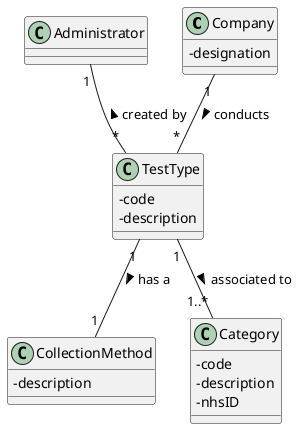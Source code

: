 @startuml
skinparam classAttributeIconSize 0

class Company {
-designation
}

class Administrator

class CollectionMethod {
-description
}

class TestType {
-code
-description
}

class Category {
-code
-description
-nhsID
}

TestType "*"-up-"1" Administrator : created by >
Category "1..*"-up-"1" TestType  : associated to <
TestType "1"--"1" CollectionMethod : has a  >
Company "1"-down-"*" TestType : conducts >
@enduml